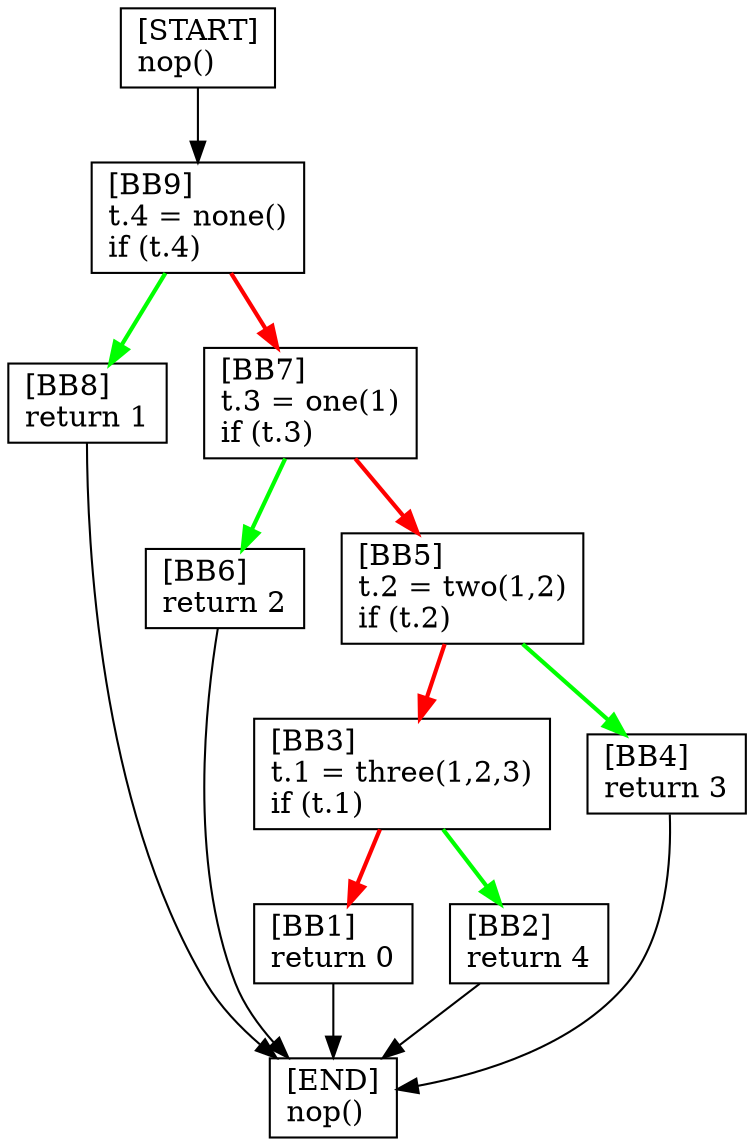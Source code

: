 digraph {
  node [shape=box]
  BB9 [label="[BB9]\lt.4 = none()\lif (t.4)\l"];
  BB8 [label="[BB8]\lreturn 1\l"];
  BB7 [label="[BB7]\lt.3 = one(1)\lif (t.3)\l"];
  BB6 [label="[BB6]\lreturn 2\l"];
  BB1 [label="[BB1]\lreturn 0\l"];
  START [label="[START]\lnop()\l"];
  END [label="[END]\lnop()\l"];
  BB2 [label="[BB2]\lreturn 4\l"];
  BB3 [label="[BB3]\lt.1 = three(1,2,3)\lif (t.1)\l"];
  BB4 [label="[BB4]\lreturn 3\l"];
  BB5 [label="[BB5]\lt.2 = two(1,2)\lif (t.2)\l"];
  BB6 -> END;
  BB7 -> BB5 [color=red, penwidth=2];
  BB7 -> BB6 [color=green, penwidth=2];
  BB9 -> BB8 [color=green, penwidth=2];
  BB9 -> BB7 [color=red, penwidth=2];
  BB3 -> BB1 [color=red, penwidth=2];
  BB1 -> END;
  BB4 -> END;
  BB5 -> BB4 [color=green, penwidth=2];
  BB2 -> END;
  START -> BB9;
  BB3 -> BB2 [color=green, penwidth=2];
  BB5 -> BB3 [color=red, penwidth=2];
  BB8 -> END;
}
